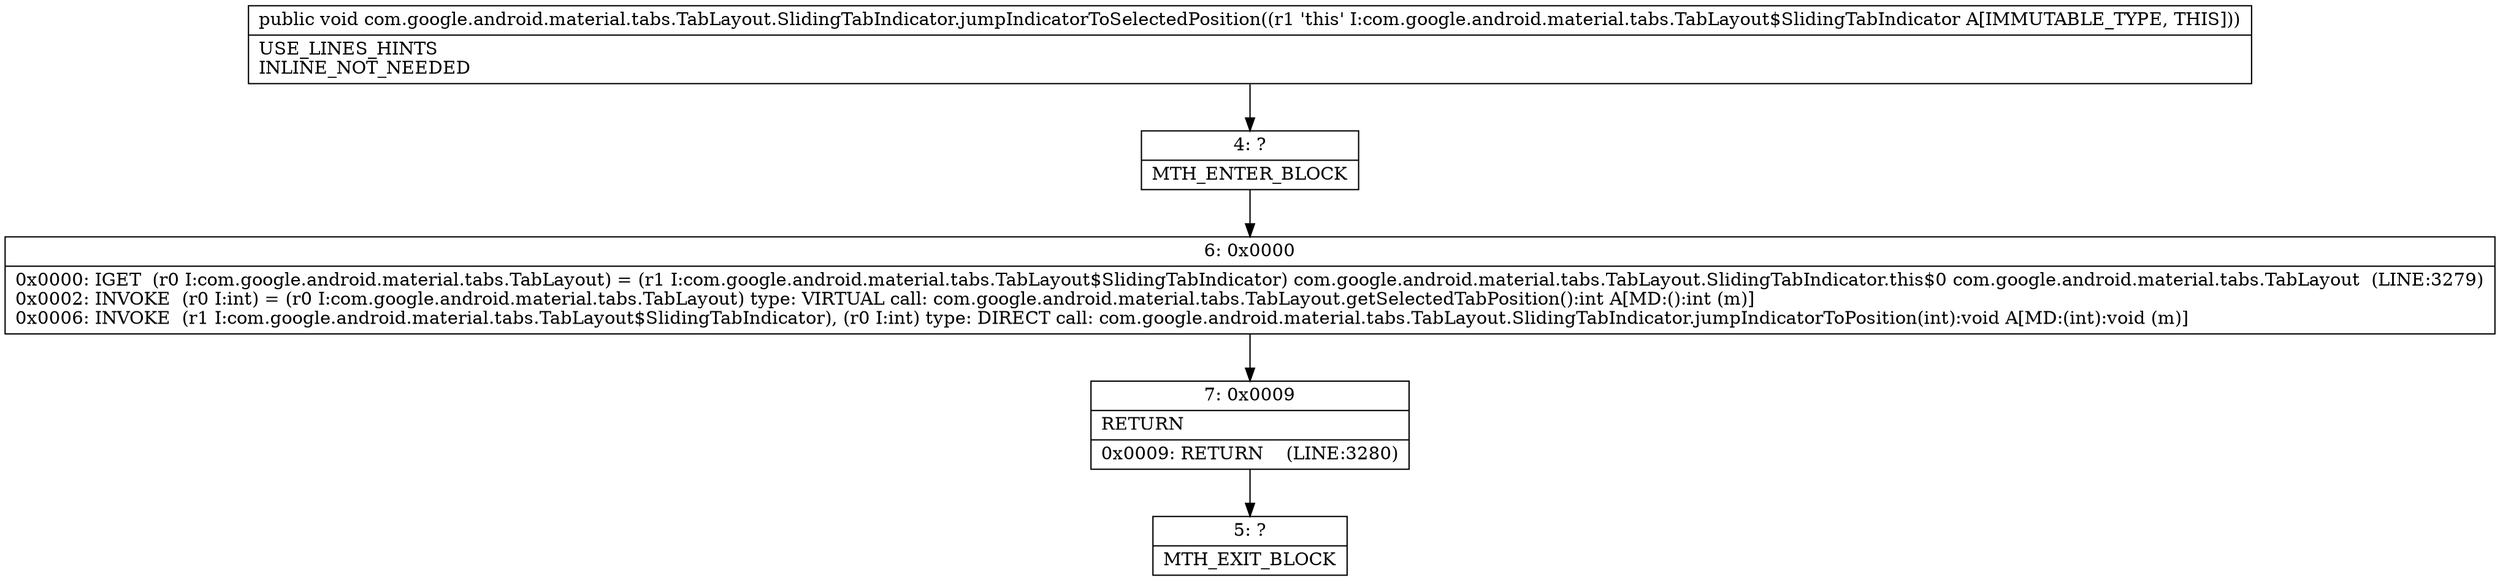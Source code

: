 digraph "CFG forcom.google.android.material.tabs.TabLayout.SlidingTabIndicator.jumpIndicatorToSelectedPosition()V" {
Node_4 [shape=record,label="{4\:\ ?|MTH_ENTER_BLOCK\l}"];
Node_6 [shape=record,label="{6\:\ 0x0000|0x0000: IGET  (r0 I:com.google.android.material.tabs.TabLayout) = (r1 I:com.google.android.material.tabs.TabLayout$SlidingTabIndicator) com.google.android.material.tabs.TabLayout.SlidingTabIndicator.this$0 com.google.android.material.tabs.TabLayout  (LINE:3279)\l0x0002: INVOKE  (r0 I:int) = (r0 I:com.google.android.material.tabs.TabLayout) type: VIRTUAL call: com.google.android.material.tabs.TabLayout.getSelectedTabPosition():int A[MD:():int (m)]\l0x0006: INVOKE  (r1 I:com.google.android.material.tabs.TabLayout$SlidingTabIndicator), (r0 I:int) type: DIRECT call: com.google.android.material.tabs.TabLayout.SlidingTabIndicator.jumpIndicatorToPosition(int):void A[MD:(int):void (m)]\l}"];
Node_7 [shape=record,label="{7\:\ 0x0009|RETURN\l|0x0009: RETURN    (LINE:3280)\l}"];
Node_5 [shape=record,label="{5\:\ ?|MTH_EXIT_BLOCK\l}"];
MethodNode[shape=record,label="{public void com.google.android.material.tabs.TabLayout.SlidingTabIndicator.jumpIndicatorToSelectedPosition((r1 'this' I:com.google.android.material.tabs.TabLayout$SlidingTabIndicator A[IMMUTABLE_TYPE, THIS]))  | USE_LINES_HINTS\lINLINE_NOT_NEEDED\l}"];
MethodNode -> Node_4;Node_4 -> Node_6;
Node_6 -> Node_7;
Node_7 -> Node_5;
}

